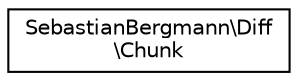 digraph "Graphical Class Hierarchy"
{
  edge [fontname="Helvetica",fontsize="10",labelfontname="Helvetica",labelfontsize="10"];
  node [fontname="Helvetica",fontsize="10",shape=record];
  rankdir="LR";
  Node0 [label="SebastianBergmann\\Diff\l\\Chunk",height=0.2,width=0.4,color="black", fillcolor="white", style="filled",URL="$classSebastianBergmann_1_1Diff_1_1Chunk.html"];
}
